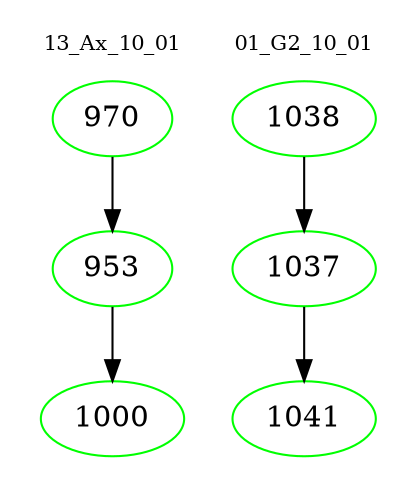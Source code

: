 digraph{
subgraph cluster_0 {
color = white
label = "13_Ax_10_01";
fontsize=10;
T0_970 [label="970", color="green"]
T0_970 -> T0_953 [color="black"]
T0_953 [label="953", color="green"]
T0_953 -> T0_1000 [color="black"]
T0_1000 [label="1000", color="green"]
}
subgraph cluster_1 {
color = white
label = "01_G2_10_01";
fontsize=10;
T1_1038 [label="1038", color="green"]
T1_1038 -> T1_1037 [color="black"]
T1_1037 [label="1037", color="green"]
T1_1037 -> T1_1041 [color="black"]
T1_1041 [label="1041", color="green"]
}
}
